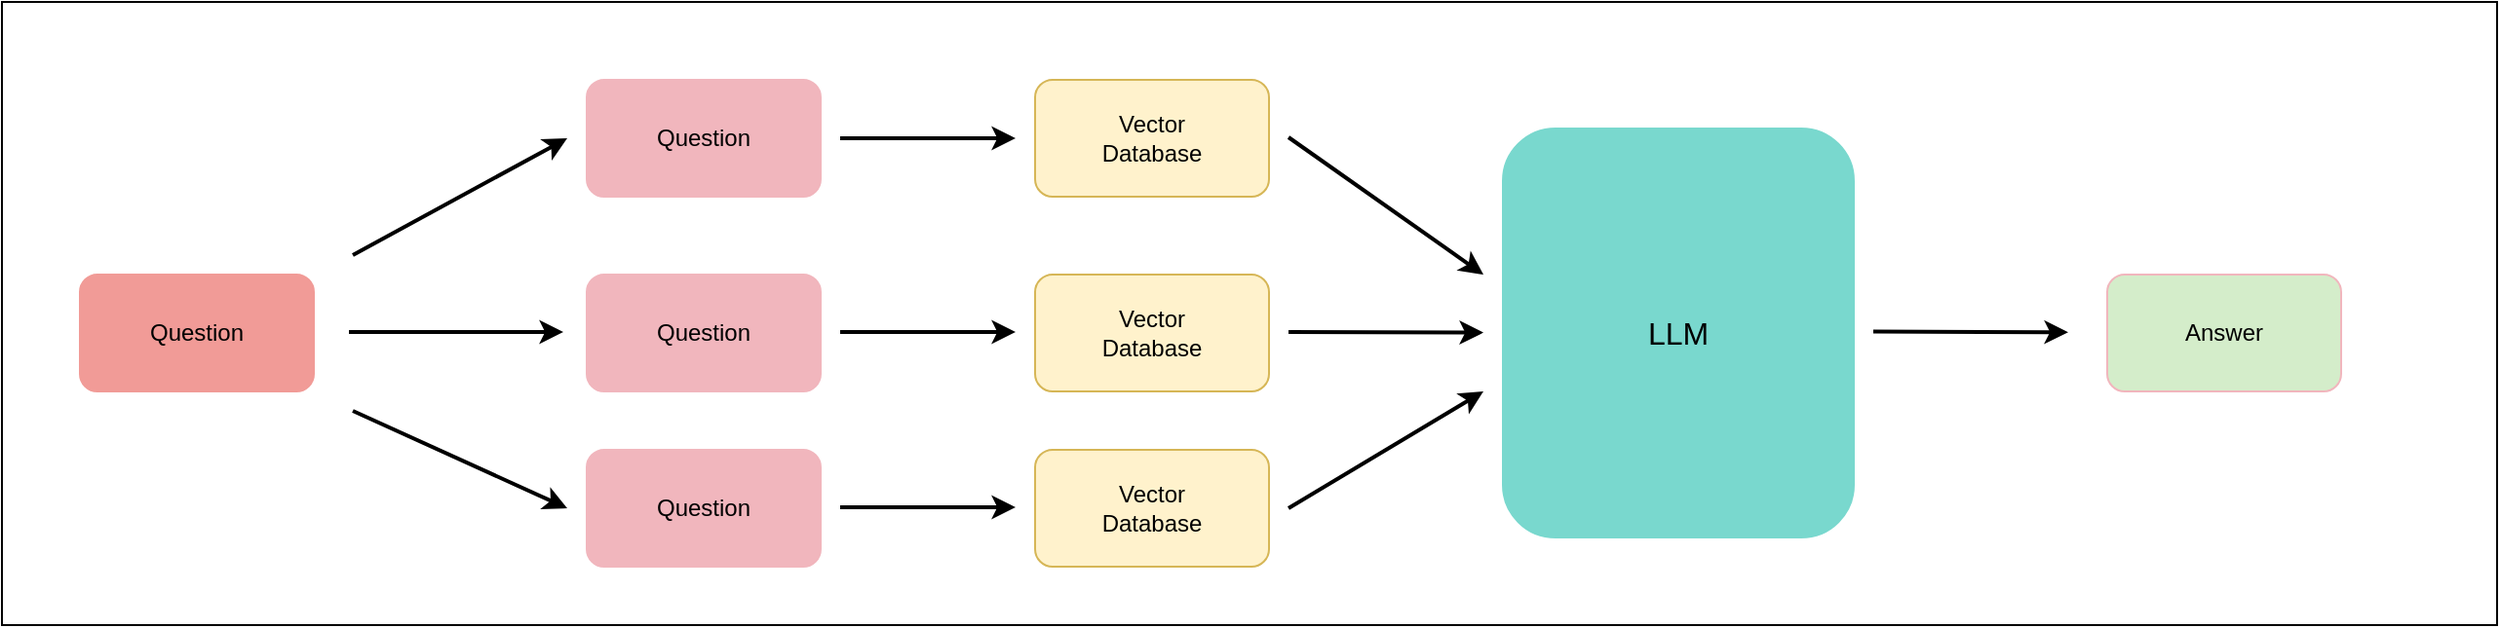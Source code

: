 <mxfile version="21.6.5" type="device">
  <diagram name="第 1 页" id="j7uPoeqHg6hZorCAA1ia">
    <mxGraphModel dx="1434" dy="879" grid="1" gridSize="10" guides="1" tooltips="1" connect="1" arrows="1" fold="1" page="1" pageScale="1" pageWidth="827" pageHeight="1169" math="0" shadow="0">
      <root>
        <mxCell id="0" />
        <mxCell id="1" parent="0" />
        <mxCell id="Xz8TLfgta3kbgJaf5t8Q-44" value="" style="rounded=0;whiteSpace=wrap;html=1;" vertex="1" parent="1">
          <mxGeometry width="1280" height="320" as="geometry" />
        </mxCell>
        <mxCell id="Xz8TLfgta3kbgJaf5t8Q-20" value="Question" style="rounded=1;whiteSpace=wrap;html=1;shadow=0;fillColor=#F19B97;strokeColor=#F19B97;" vertex="1" parent="1">
          <mxGeometry x="40" y="140" width="120" height="60" as="geometry" />
        </mxCell>
        <mxCell id="Xz8TLfgta3kbgJaf5t8Q-22" value="Question" style="rounded=1;whiteSpace=wrap;html=1;shadow=0;fillColor=#F1B6BD;strokeColor=#F1B6BD;" vertex="1" parent="1">
          <mxGeometry x="300" y="40" width="120" height="60" as="geometry" />
        </mxCell>
        <mxCell id="Xz8TLfgta3kbgJaf5t8Q-23" value="Question" style="rounded=1;whiteSpace=wrap;html=1;shadow=0;fillColor=#F1B6BD;strokeColor=#F1B6BD;" vertex="1" parent="1">
          <mxGeometry x="300" y="140" width="120" height="60" as="geometry" />
        </mxCell>
        <mxCell id="Xz8TLfgta3kbgJaf5t8Q-24" value="Question" style="rounded=1;whiteSpace=wrap;html=1;shadow=0;fillColor=#F1B6BD;strokeColor=#F1B6BD;" vertex="1" parent="1">
          <mxGeometry x="300" y="230" width="120" height="60" as="geometry" />
        </mxCell>
        <mxCell id="Xz8TLfgta3kbgJaf5t8Q-25" value="" style="endArrow=classic;html=1;rounded=1;strokeWidth=2;" edge="1" parent="1">
          <mxGeometry width="50" height="50" relative="1" as="geometry">
            <mxPoint x="178" y="169.5" as="sourcePoint" />
            <mxPoint x="288" y="169.5" as="targetPoint" />
          </mxGeometry>
        </mxCell>
        <mxCell id="Xz8TLfgta3kbgJaf5t8Q-26" value="" style="endArrow=classic;html=1;rounded=1;strokeWidth=2;" edge="1" parent="1">
          <mxGeometry width="50" height="50" relative="1" as="geometry">
            <mxPoint x="180" y="130" as="sourcePoint" />
            <mxPoint x="290" y="70" as="targetPoint" />
          </mxGeometry>
        </mxCell>
        <mxCell id="Xz8TLfgta3kbgJaf5t8Q-27" value="" style="endArrow=classic;html=1;rounded=1;strokeWidth=2;" edge="1" parent="1">
          <mxGeometry width="50" height="50" relative="1" as="geometry">
            <mxPoint x="180" y="210" as="sourcePoint" />
            <mxPoint x="290" y="260" as="targetPoint" />
          </mxGeometry>
        </mxCell>
        <mxCell id="Xz8TLfgta3kbgJaf5t8Q-29" value="Vector&lt;br&gt;Database" style="rounded=1;whiteSpace=wrap;html=1;shadow=0;fillColor=#fff2cc;strokeColor=#d6b656;" vertex="1" parent="1">
          <mxGeometry x="530" y="40" width="120" height="60" as="geometry" />
        </mxCell>
        <mxCell id="Xz8TLfgta3kbgJaf5t8Q-30" value="Vector&lt;br style=&quot;border-color: var(--border-color);&quot;&gt;Database" style="rounded=1;whiteSpace=wrap;html=1;shadow=0;fillColor=#fff2cc;strokeColor=#d6b656;" vertex="1" parent="1">
          <mxGeometry x="530" y="140" width="120" height="60" as="geometry" />
        </mxCell>
        <mxCell id="Xz8TLfgta3kbgJaf5t8Q-31" value="Vector&lt;br style=&quot;border-color: var(--border-color);&quot;&gt;Database" style="rounded=1;whiteSpace=wrap;html=1;shadow=0;fillColor=#fff2cc;strokeColor=#d6b656;" vertex="1" parent="1">
          <mxGeometry x="530" y="230" width="120" height="60" as="geometry" />
        </mxCell>
        <mxCell id="Xz8TLfgta3kbgJaf5t8Q-34" value="&lt;font style=&quot;font-size: 16px;&quot;&gt;LLM&lt;/font&gt;" style="rounded=1;whiteSpace=wrap;html=1;shadow=0;fillColor=#79D8CE;strokeColor=#79D8CE;" vertex="1" parent="1">
          <mxGeometry x="770" y="65" width="180" height="210" as="geometry" />
        </mxCell>
        <mxCell id="Xz8TLfgta3kbgJaf5t8Q-35" value="" style="endArrow=classic;html=1;rounded=1;strokeWidth=2;" edge="1" parent="1">
          <mxGeometry width="50" height="50" relative="1" as="geometry">
            <mxPoint x="430" y="70" as="sourcePoint" />
            <mxPoint x="520" y="70" as="targetPoint" />
          </mxGeometry>
        </mxCell>
        <mxCell id="Xz8TLfgta3kbgJaf5t8Q-36" value="" style="endArrow=classic;html=1;rounded=1;strokeWidth=2;" edge="1" parent="1">
          <mxGeometry width="50" height="50" relative="1" as="geometry">
            <mxPoint x="430" y="169.5" as="sourcePoint" />
            <mxPoint x="520" y="169.5" as="targetPoint" />
          </mxGeometry>
        </mxCell>
        <mxCell id="Xz8TLfgta3kbgJaf5t8Q-37" value="" style="endArrow=classic;html=1;rounded=1;strokeWidth=2;" edge="1" parent="1">
          <mxGeometry width="50" height="50" relative="1" as="geometry">
            <mxPoint x="430" y="259.5" as="sourcePoint" />
            <mxPoint x="520" y="259.5" as="targetPoint" />
          </mxGeometry>
        </mxCell>
        <mxCell id="Xz8TLfgta3kbgJaf5t8Q-38" value="" style="endArrow=classic;html=1;rounded=1;strokeWidth=2;entryX=0;entryY=0;entryDx=0;entryDy=0;" edge="1" parent="1">
          <mxGeometry width="50" height="50" relative="1" as="geometry">
            <mxPoint x="660" y="69.5" as="sourcePoint" />
            <mxPoint x="760" y="140" as="targetPoint" />
          </mxGeometry>
        </mxCell>
        <mxCell id="Xz8TLfgta3kbgJaf5t8Q-39" value="" style="endArrow=classic;html=1;rounded=1;strokeWidth=2;entryX=0;entryY=1;entryDx=0;entryDy=0;" edge="1" parent="1">
          <mxGeometry width="50" height="50" relative="1" as="geometry">
            <mxPoint x="660" y="260" as="sourcePoint" />
            <mxPoint x="760" y="200" as="targetPoint" />
          </mxGeometry>
        </mxCell>
        <mxCell id="Xz8TLfgta3kbgJaf5t8Q-40" value="" style="endArrow=classic;html=1;rounded=1;strokeWidth=2;" edge="1" parent="1">
          <mxGeometry width="50" height="50" relative="1" as="geometry">
            <mxPoint x="660" y="169.5" as="sourcePoint" />
            <mxPoint x="760" y="169.812" as="targetPoint" />
          </mxGeometry>
        </mxCell>
        <mxCell id="Xz8TLfgta3kbgJaf5t8Q-42" value="Answer" style="rounded=1;whiteSpace=wrap;html=1;shadow=0;fillColor=#D4EDCA;strokeColor=#F1B6BD;" vertex="1" parent="1">
          <mxGeometry x="1080" y="140" width="120" height="60" as="geometry" />
        </mxCell>
        <mxCell id="Xz8TLfgta3kbgJaf5t8Q-43" value="" style="endArrow=classic;html=1;rounded=1;strokeWidth=2;" edge="1" parent="1">
          <mxGeometry width="50" height="50" relative="1" as="geometry">
            <mxPoint x="960" y="169.29" as="sourcePoint" />
            <mxPoint x="1060" y="169.602" as="targetPoint" />
          </mxGeometry>
        </mxCell>
      </root>
    </mxGraphModel>
  </diagram>
</mxfile>
